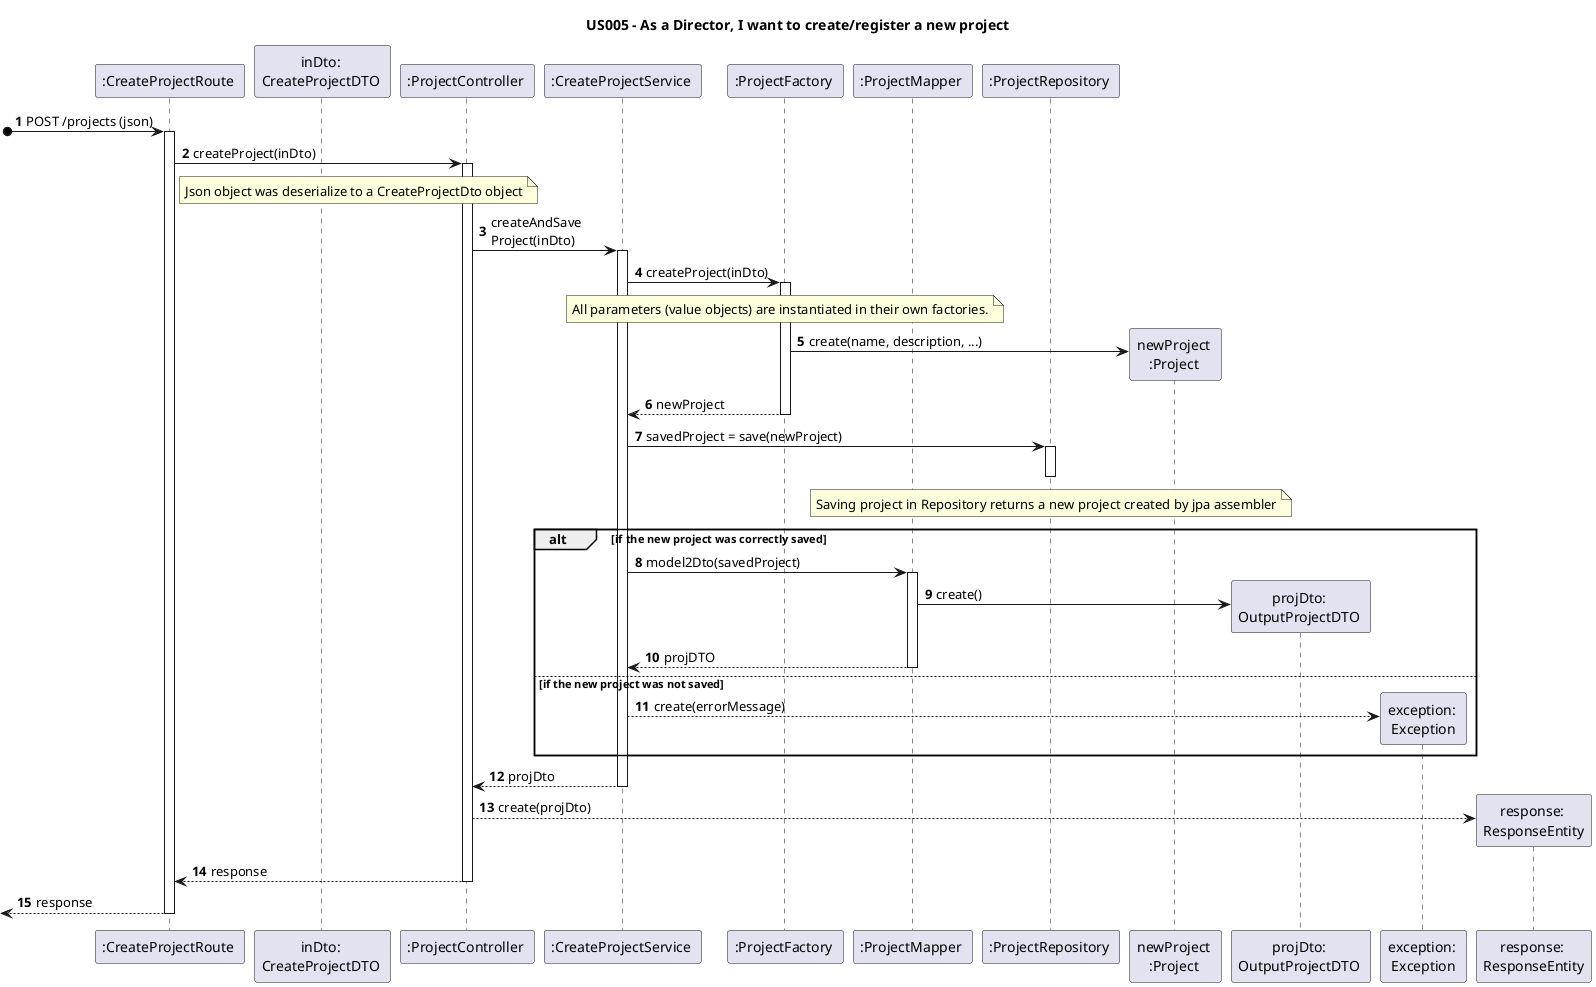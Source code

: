 @startuml
'https://plantuml.com/class-diagram

title US005 - As a Director, I want to create/register a new project

autoactivate on
autonumber


participant ":CreateProjectRoute " as route
participant "inDto: \nCreateProjectDTO " as inDto
participant ":ProjectController " as controller
participant ":CreateProjectService " as service
participant ":ProjectFactory " as factory
participant ":ProjectMapper " as mapper
participant ":ProjectRepository " as store
participant "newProject \n:Project " as project
participant "projDto: \nOutputProjectDTO " as dto
participant "exception: \nException" as exc
participant "response: \nResponseEntity" as json



[o->  route: POST /projects (json)
route -> controller: createProject(inDto)

note right route: Json object was deserialize to a CreateProjectDto object

controller -> service: createAndSave\nProject(inDto)

service -> factory: createProject(inDto)

note over factory : All parameters (value objects) are instantiated in their own factories.

factory -> project**: create(name, description, ...)

factory --> service: newProject

service -> store: savedProject = save(newProject)
note over store : Saving project in Repository returns a new project created by jpa assembler

deactivate store

alt if the new project was correctly saved

service -> mapper: model2Dto(savedProject)

mapper -> dto**: create()

mapper --> service: projDTO

else if the new project was not saved

service --> exc** : create(errorMessage)

end

service --> controller: projDto

controller --> json**: create(projDto)

controller --> route: response

[<-- route: response

@enduml

